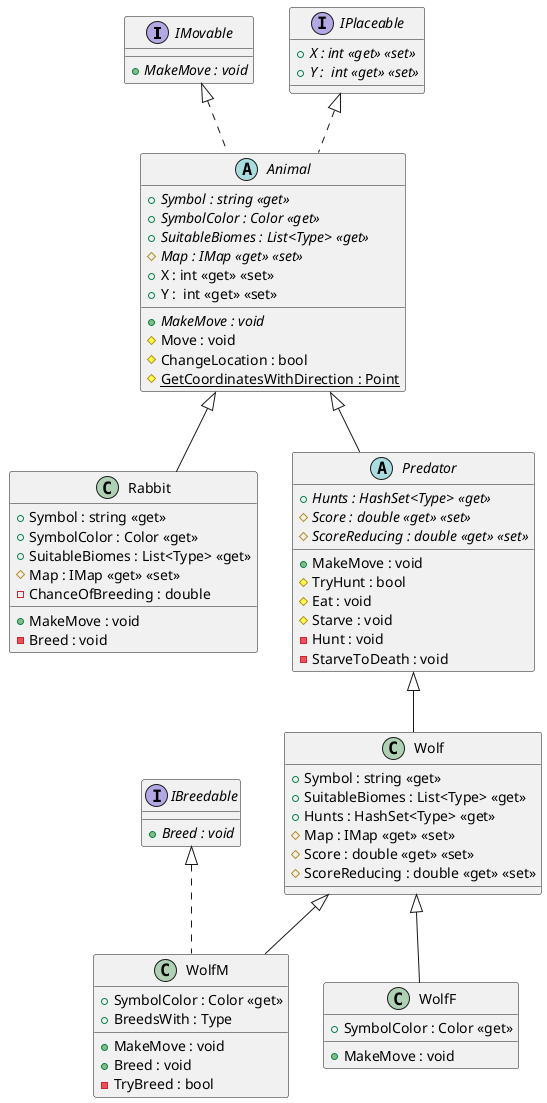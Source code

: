 @startuml
'https://plantuml.com/class-diagram

interface IMovable
interface IPlaceable
interface IBreedable
abstract class Animal
class Rabbit
abstract class Predator
abstract class Wolf
class WolfM
class WolfF

IMovable <|.. Animal
IPlaceable <|.. Animal
IBreedable <|.. WolfM

Animal <|-- Rabbit
Animal <|-- Predator
Predator <|-- Wolf
Wolf <|-- WolfM
Wolf <|-- WolfF

interface IMovable {
    + {method} {abstract} MakeMove : void
}

interface IPlaceable {
    + {abstract} X : int <<get>> <<set>>
    + {abstract} Y :  int <<get>> <<set>>
}

abstract class Animal {
    + {abstract} Symbol : string <<get>>
    + {abstract} SymbolColor : Color <<get>>
    + {abstract} SuitableBiomes : List<Type> <<get>>
    # {abstract} Map : IMap <<get>> <<set>>
    + X : int <<get>> <<set>>
    + Y :  int <<get>> <<set>>

    + {method} {abstract} MakeMove : void
    # {method} Move : void
    # {method} ChangeLocation : bool
    # {method} {static} GetCoordinatesWithDirection : Point
}

class Rabbit {
    + Symbol : string <<get>>
    + SymbolColor : Color <<get>>
    + SuitableBiomes : List<Type> <<get>>
    # Map : IMap <<get>> <<set>>
    - ChanceOfBreeding : double

    + {method} MakeMove : void
    - {method} Breed : void
}


abstract class Predator {
    + {abstract} Hunts : HashSet<Type> <<get>>
    # {abstract} Score : double <<get>> <<set>>
    # {abstract} ScoreReducing : double <<get>> <<set>>

    + {method} MakeMove : void
    # {method} TryHunt : bool
    # {method} Eat : void
    # {method} Starve : void
    - {method} Hunt : void
    - {method} StarveToDeath : void
}

class Wolf {
    + Symbol : string <<get>>
    + SuitableBiomes : List<Type> <<get>>
    + Hunts : HashSet<Type> <<get>>
    # Map : IMap <<get>> <<set>>
    # Score : double <<get>> <<set>>
    # ScoreReducing : double <<get>> <<set>>
}

interface IBreedable {
    + {method} {abstract} Breed : void
}

class WolfM {
    + SymbolColor : Color <<get>>
    + BreedsWith : Type

    + {method} MakeMove : void
    + {method} Breed : void
    - {method} TryBreed : bool
}

class WolfF {
    + SymbolColor : Color <<get>>

    + {method} MakeMove : void
}

@enduml